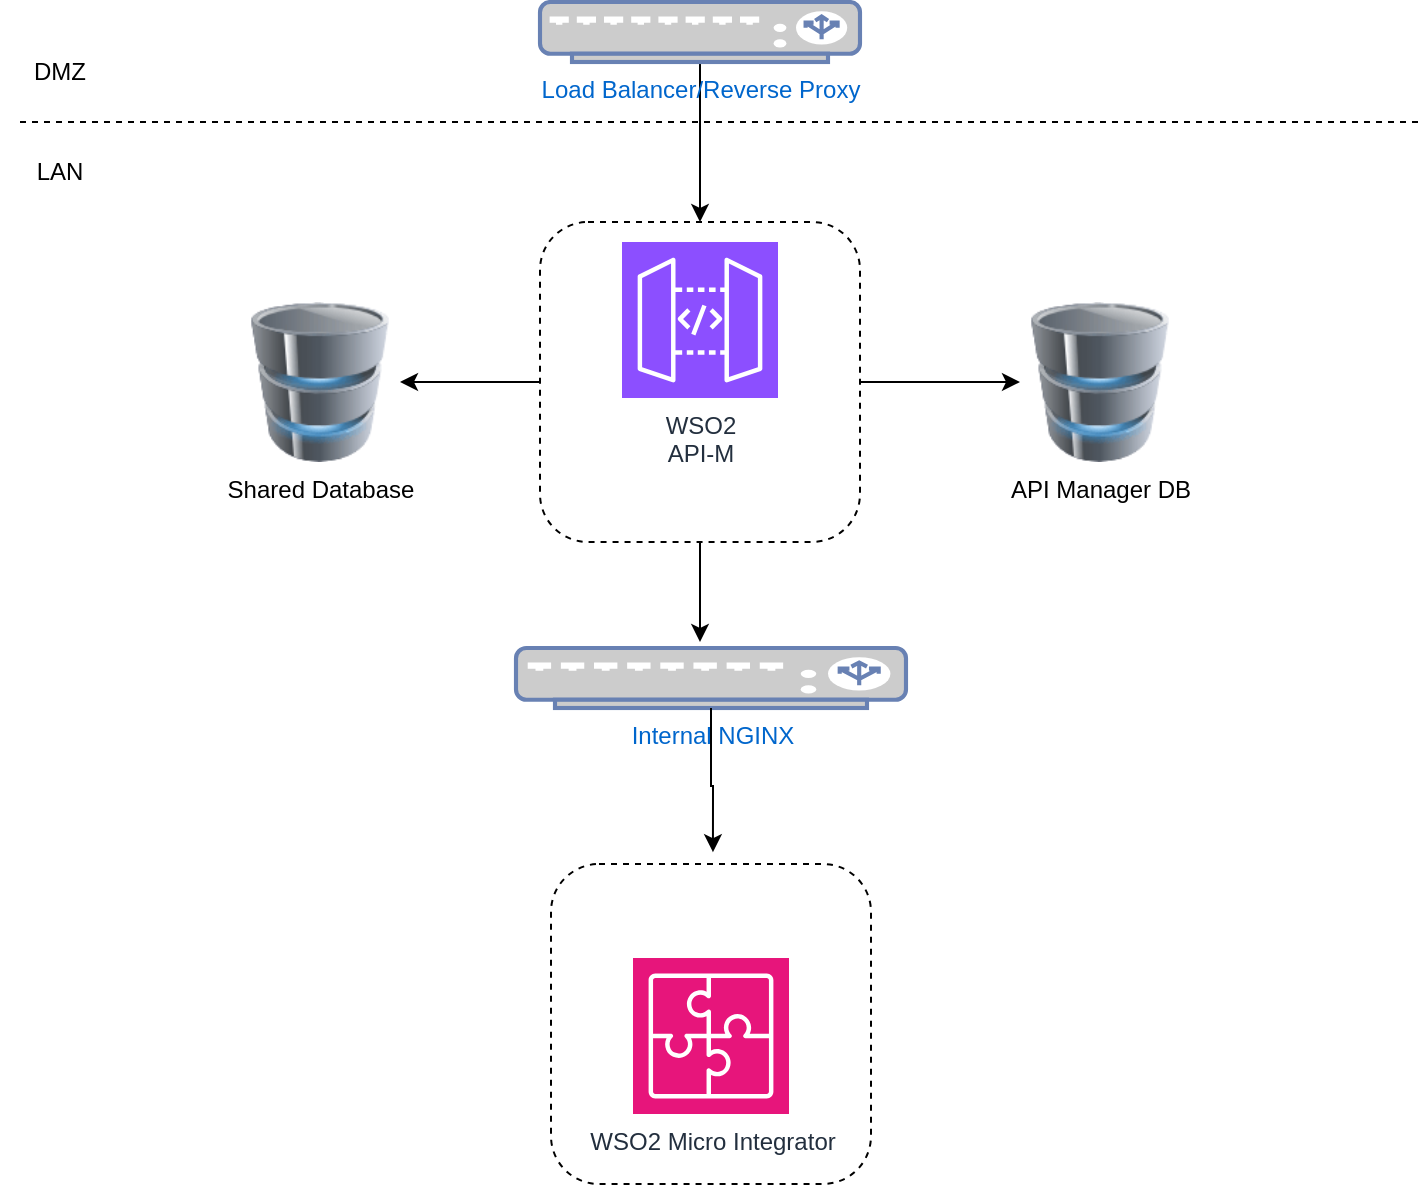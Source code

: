 <mxfile version="24.2.3" type="github">
  <diagram name="Page-1" id="LMMh6tna4-OrlnVkqSnp">
    <mxGraphModel dx="954" dy="606" grid="0" gridSize="10" guides="1" tooltips="1" connect="1" arrows="1" fold="1" page="1" pageScale="1" pageWidth="850" pageHeight="1100" math="0" shadow="0">
      <root>
        <mxCell id="0" />
        <mxCell id="1" parent="0" />
        <mxCell id="EiMt1nT41bQM65YGFgsi-8" style="edgeStyle=orthogonalEdgeStyle;rounded=0;orthogonalLoop=1;jettySize=auto;html=1;entryX=0.5;entryY=0;entryDx=0;entryDy=0;" parent="1" source="EiMt1nT41bQM65YGFgsi-1" target="EiMt1nT41bQM65YGFgsi-13" edge="1">
          <mxGeometry relative="1" as="geometry" />
        </mxCell>
        <mxCell id="EiMt1nT41bQM65YGFgsi-1" value="Load Balancer/Reverse Proxy" style="fontColor=#0066CC;verticalAlign=top;verticalLabelPosition=bottom;labelPosition=center;align=center;html=1;outlineConnect=0;fillColor=#CCCCCC;strokeColor=#6881B3;gradientColor=none;gradientDirection=north;strokeWidth=2;shape=mxgraph.networks.load_balancer;" parent="1" vertex="1">
          <mxGeometry x="360" y="80" width="160" height="30" as="geometry" />
        </mxCell>
        <mxCell id="EiMt1nT41bQM65YGFgsi-9" style="edgeStyle=orthogonalEdgeStyle;rounded=0;orthogonalLoop=1;jettySize=auto;html=1;exitX=0;exitY=0.5;exitDx=0;exitDy=0;" parent="1" source="EiMt1nT41bQM65YGFgsi-13" target="EiMt1nT41bQM65YGFgsi-3" edge="1">
          <mxGeometry relative="1" as="geometry">
            <mxPoint x="270" y="280" as="sourcePoint" />
          </mxGeometry>
        </mxCell>
        <mxCell id="EiMt1nT41bQM65YGFgsi-10" style="edgeStyle=orthogonalEdgeStyle;rounded=0;orthogonalLoop=1;jettySize=auto;html=1;entryX=0;entryY=0.5;entryDx=0;entryDy=0;exitX=1;exitY=0.5;exitDx=0;exitDy=0;" parent="1" source="EiMt1nT41bQM65YGFgsi-13" target="EiMt1nT41bQM65YGFgsi-4" edge="1">
          <mxGeometry relative="1" as="geometry">
            <mxPoint x="580" y="270" as="sourcePoint" />
          </mxGeometry>
        </mxCell>
        <mxCell id="EiMt1nT41bQM65YGFgsi-12" style="edgeStyle=orthogonalEdgeStyle;rounded=0;orthogonalLoop=1;jettySize=auto;html=1;exitX=0.5;exitY=1;exitDx=0;exitDy=0;" parent="1" source="EiMt1nT41bQM65YGFgsi-13" edge="1">
          <mxGeometry relative="1" as="geometry">
            <mxPoint x="440" y="400" as="targetPoint" />
          </mxGeometry>
        </mxCell>
        <mxCell id="EiMt1nT41bQM65YGFgsi-2" value="WSO2 &lt;br&gt;API-M" style="sketch=0;points=[[0,0,0],[0.25,0,0],[0.5,0,0],[0.75,0,0],[1,0,0],[0,1,0],[0.25,1,0],[0.5,1,0],[0.75,1,0],[1,1,0],[0,0.25,0],[0,0.5,0],[0,0.75,0],[1,0.25,0],[1,0.5,0],[1,0.75,0]];outlineConnect=0;fontColor=#232F3E;fillColor=#8C4FFF;strokeColor=#ffffff;dashed=0;verticalLabelPosition=bottom;verticalAlign=top;align=center;html=1;fontSize=12;fontStyle=0;aspect=fixed;shape=mxgraph.aws4.resourceIcon;resIcon=mxgraph.aws4.api_gateway;" parent="1" vertex="1">
          <mxGeometry x="401" y="200" width="78" height="78" as="geometry" />
        </mxCell>
        <mxCell id="EiMt1nT41bQM65YGFgsi-3" value="Shared Database" style="image;html=1;image=img/lib/clip_art/computers/Database_128x128.png" parent="1" vertex="1">
          <mxGeometry x="210" y="230" width="80" height="80" as="geometry" />
        </mxCell>
        <mxCell id="EiMt1nT41bQM65YGFgsi-4" value="API Manager DB" style="image;html=1;image=img/lib/clip_art/computers/Database_128x128.png" parent="1" vertex="1">
          <mxGeometry x="600" y="230" width="80" height="80" as="geometry" />
        </mxCell>
        <mxCell id="EiMt1nT41bQM65YGFgsi-5" value="" style="endArrow=none;dashed=1;html=1;rounded=0;" parent="1" edge="1">
          <mxGeometry width="50" height="50" relative="1" as="geometry">
            <mxPoint x="100" y="140" as="sourcePoint" />
            <mxPoint x="800" y="140" as="targetPoint" />
          </mxGeometry>
        </mxCell>
        <mxCell id="EiMt1nT41bQM65YGFgsi-6" value="DMZ" style="text;html=1;strokeColor=none;fillColor=none;align=center;verticalAlign=middle;whiteSpace=wrap;rounded=0;" parent="1" vertex="1">
          <mxGeometry x="90" y="100" width="60" height="30" as="geometry" />
        </mxCell>
        <mxCell id="EiMt1nT41bQM65YGFgsi-7" value="LAN" style="text;html=1;strokeColor=none;fillColor=none;align=center;verticalAlign=middle;whiteSpace=wrap;rounded=0;" parent="1" vertex="1">
          <mxGeometry x="90" y="150" width="60" height="30" as="geometry" />
        </mxCell>
        <mxCell id="EiMt1nT41bQM65YGFgsi-11" value="WSO2 Micro Integrator&lt;br&gt;" style="sketch=0;points=[[0,0,0],[0.25,0,0],[0.5,0,0],[0.75,0,0],[1,0,0],[0,1,0],[0.25,1,0],[0.5,1,0],[0.75,1,0],[1,1,0],[0,0.25,0],[0,0.5,0],[0,0.75,0],[1,0.25,0],[1,0.5,0],[1,0.75,0]];outlineConnect=0;fontColor=#232F3E;fillColor=#E7157B;strokeColor=#ffffff;dashed=0;verticalLabelPosition=bottom;verticalAlign=top;align=center;html=1;fontSize=12;fontStyle=0;aspect=fixed;shape=mxgraph.aws4.resourceIcon;resIcon=mxgraph.aws4.application_integration;" parent="1" vertex="1">
          <mxGeometry x="406.5" y="558" width="78" height="78" as="geometry" />
        </mxCell>
        <mxCell id="EiMt1nT41bQM65YGFgsi-13" value="" style="rounded=1;whiteSpace=wrap;html=1;dashed=1;fillOpacity=0;strokeOpacity=100;" parent="1" vertex="1">
          <mxGeometry x="360" y="190" width="160" height="160" as="geometry" />
        </mxCell>
        <mxCell id="aAJ16d_ZwTZCli7dHtjA-1" value="" style="rounded=1;whiteSpace=wrap;html=1;dashed=1;fillOpacity=0;strokeOpacity=100;" parent="1" vertex="1">
          <mxGeometry x="365.5" y="511" width="160" height="160" as="geometry" />
        </mxCell>
        <mxCell id="Sgpy5Oe5ggavW1tEjrkX-1" value="Internal NGINX&lt;div&gt;&lt;br&gt;&lt;/div&gt;" style="fontColor=#0066CC;verticalAlign=top;verticalLabelPosition=bottom;labelPosition=center;align=center;html=1;outlineConnect=0;fillColor=#CCCCCC;strokeColor=#6881B3;gradientColor=none;gradientDirection=north;strokeWidth=2;shape=mxgraph.networks.load_balancer;" vertex="1" parent="1">
          <mxGeometry x="348" y="403" width="195" height="30" as="geometry" />
        </mxCell>
        <mxCell id="Sgpy5Oe5ggavW1tEjrkX-2" style="edgeStyle=orthogonalEdgeStyle;rounded=0;orthogonalLoop=1;jettySize=auto;html=1;exitX=0.5;exitY=1;exitDx=0;exitDy=0;exitPerimeter=0;entryX=0.506;entryY=-0.037;entryDx=0;entryDy=0;entryPerimeter=0;" edge="1" parent="1" source="Sgpy5Oe5ggavW1tEjrkX-1" target="aAJ16d_ZwTZCli7dHtjA-1">
          <mxGeometry relative="1" as="geometry" />
        </mxCell>
      </root>
    </mxGraphModel>
  </diagram>
</mxfile>
